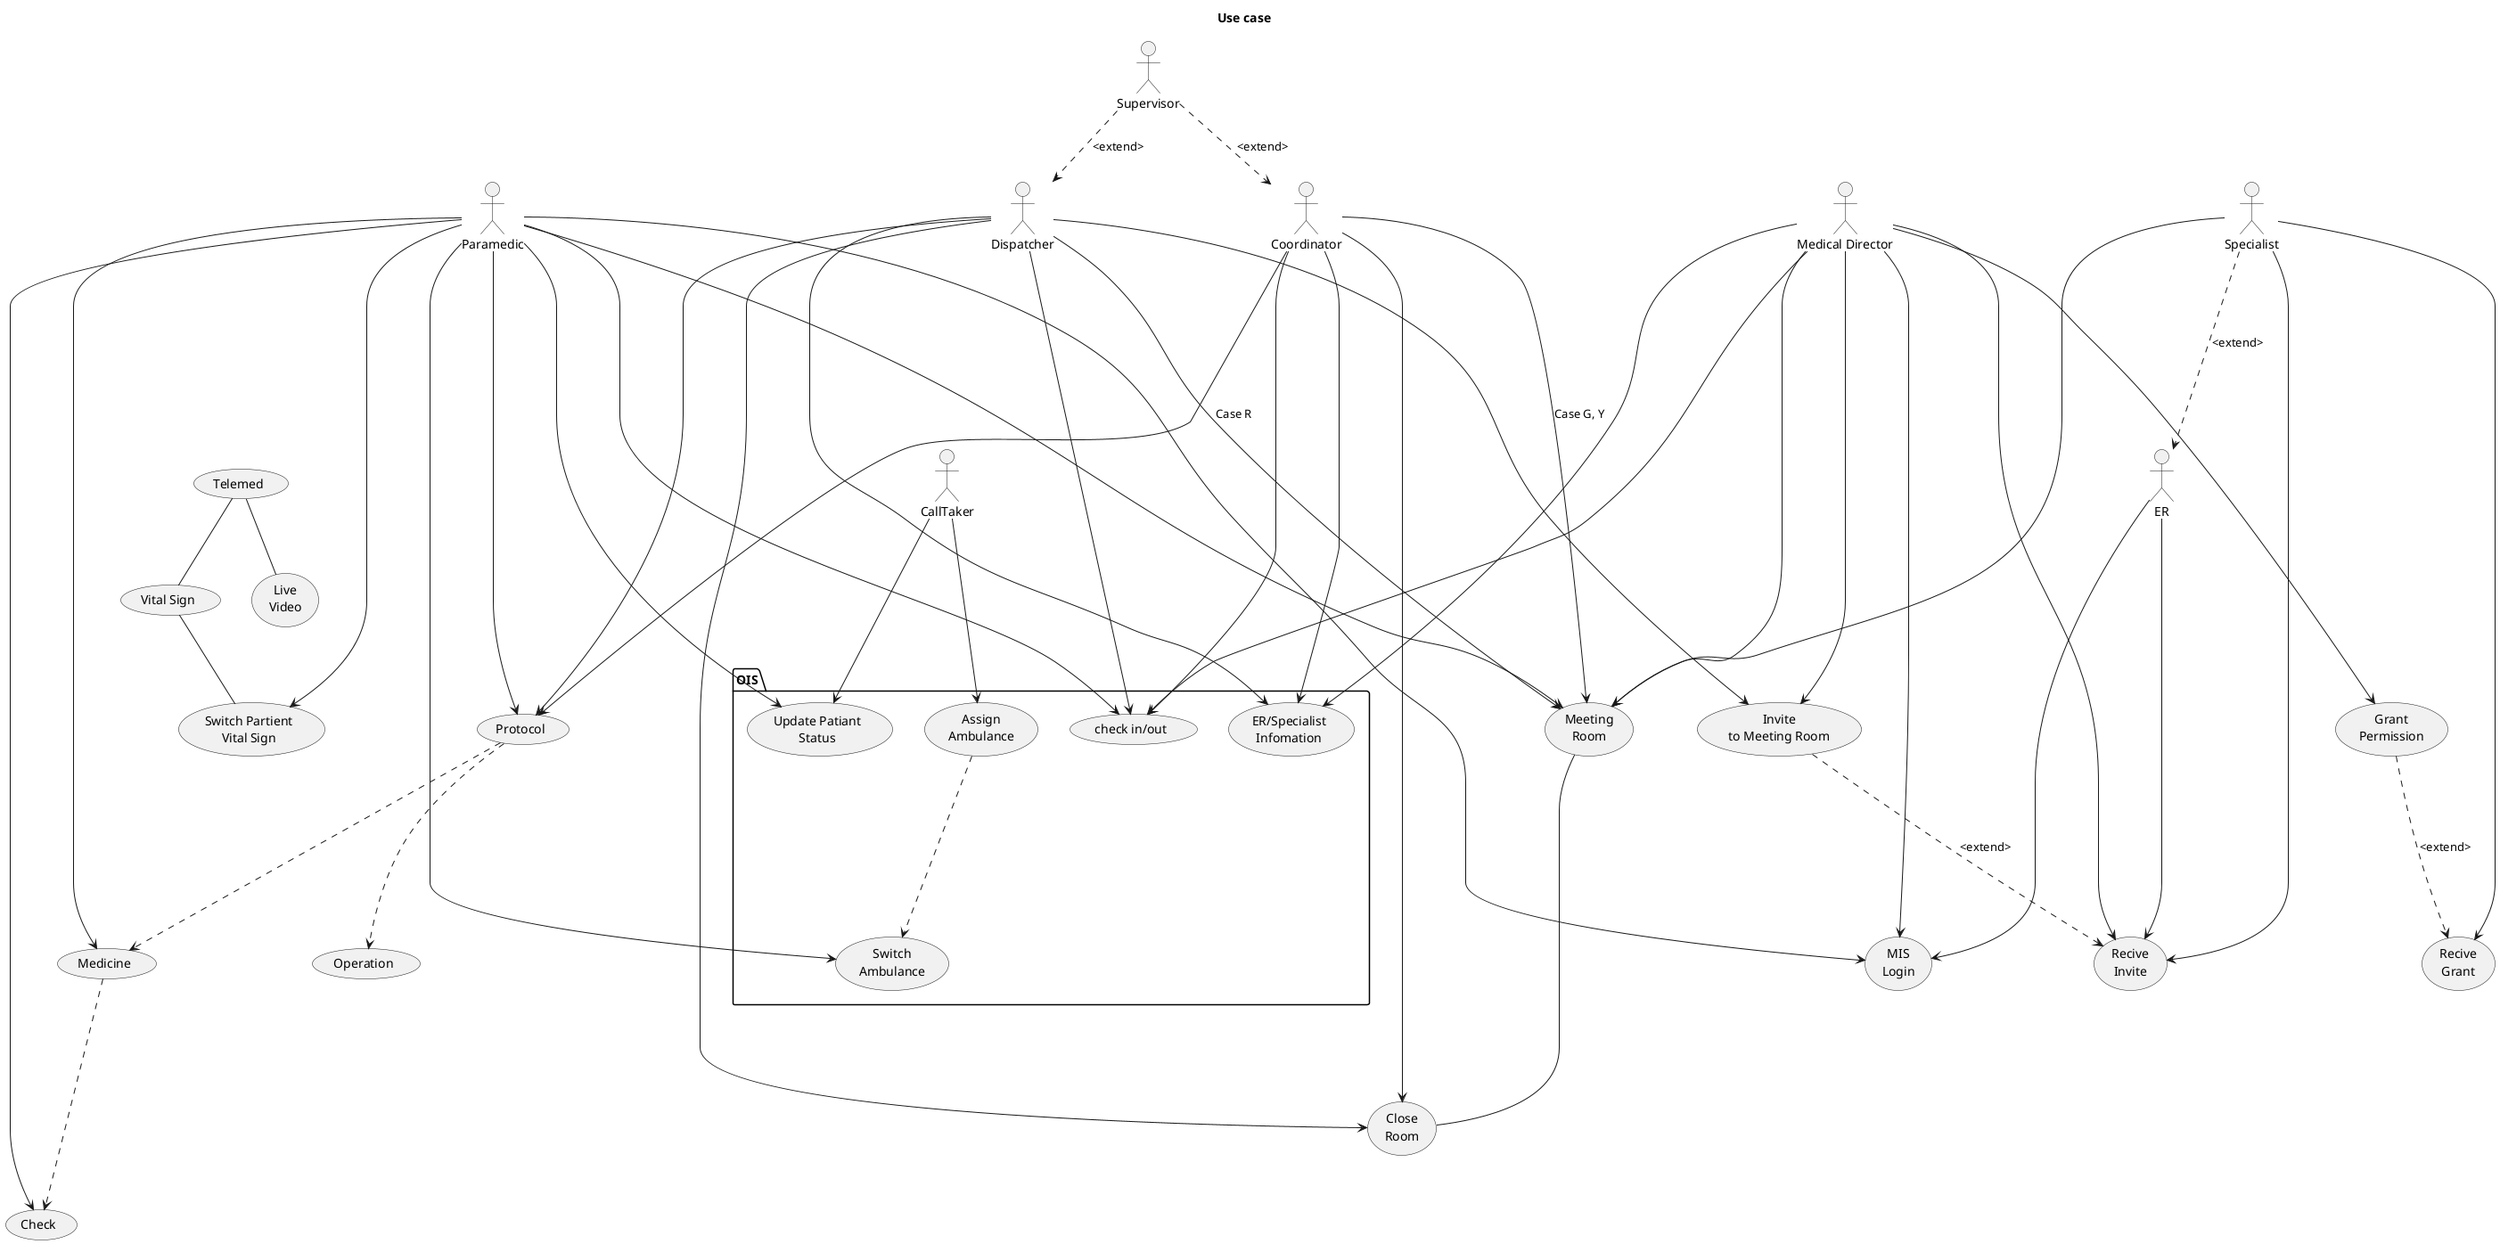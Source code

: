 @startuml
Title Use case
  usecase (Meeting\nRoom) as MeetingRoom
  usecase (Close\nRoom) as CloseRoom
  usecase (Protocol) as Protocol
  usecase (Operation) as Ops
  usecase (MIS\nLogin) as MISLogin
  usecase (Medicine) as Med
  usecase (Check) as Check
  usecase (Invite\nto Meeting Room) as InviteToMeetingRoom
  usecase (Recive\nInvite) as ReciveInvite
  usecase (Grant\nPermission) as GrantPermission
  usecase (Recive\nGrant) as ReciveGrant
  usecase (Telemed) as Telemed
  usecase (Live\nVideo) as LiveVideo
  usecase (Vital Sign) as VitalSign
  usecase (Switch Partient\nVital Sign) as SwitchVS

  package OIS{
    usecase (Update Patiant\nStatus) as UpdatePatiantStatus
    usecase (ER/Specialist\nInfomation) as ERSpecialistInfomation
    usecase (check in/out) as checkIn
    usecase (Assign\nAmbulance) as AssignAmbulance
    usecase (Switch\nAmbulance) as SwitchAmbulance
    AssignAmbulance ....> SwitchAmbulance
  }

  MeetingRoom ------ CloseRoom
  Protocol ....> Ops
  Protocol ....> Med
  Med ....> Check
  InviteToMeetingRoom ....> ReciveInvite :<extend>
  GrantPermission ....> ReciveGrant:<extend>
  Telemed -- LiveVideo
  Telemed -- VitalSign
  VitalSign -- SwitchVS


  Supervisor ..> Coordinator :<extend>
  Supervisor ..> Dispatcher :<extend>

  CallTaker ---> UpdatePatiantStatus
  CallTaker ---> AssignAmbulance

  Coordinator ------> ERSpecialistInfomation
  Coordinator ------> MeetingRoom: Case G, Y
  Coordinator --> checkIn
  Coordinator ------> Protocol
  Coordinator ------> CloseRoom

  Dispatcher ------> ERSpecialistInfomation
  Dispatcher ------> MeetingRoom : Case R
  Dispatcher --> checkIn
  Dispatcher ------> InviteToMeetingRoom
  Dispatcher ------> Protocol
  Dispatcher ------> CloseRoom

  ER ------> ReciveInvite
  ER ------> MISLogin

  Specialist ....> ER :<extend>
  Specialist ------> MeetingRoom
  Specialist ------> ReciveGrant
  Specialist ------> ReciveInvite

  Paramedic ------> MISLogin
  Paramedic ------> MeetingRoom
  Paramedic ------> Protocol
  Paramedic ------> SwitchVS
  Paramedic ------> Med
  Paramedic ------> Check
  Paramedic ------> checkIn
  Paramedic ------> SwitchAmbulance
  Paramedic ------> UpdatePatiantStatus

  :Medical Director: as MD
  MD ------> MISLogin
  MD ------> MeetingRoom
  MD ------> GrantPermission
  MD ------> InviteToMeetingRoom
  MD ------> ReciveInvite
  MD ------> checkIn
  MD ------> ERSpecialistInfomation

@enduml
